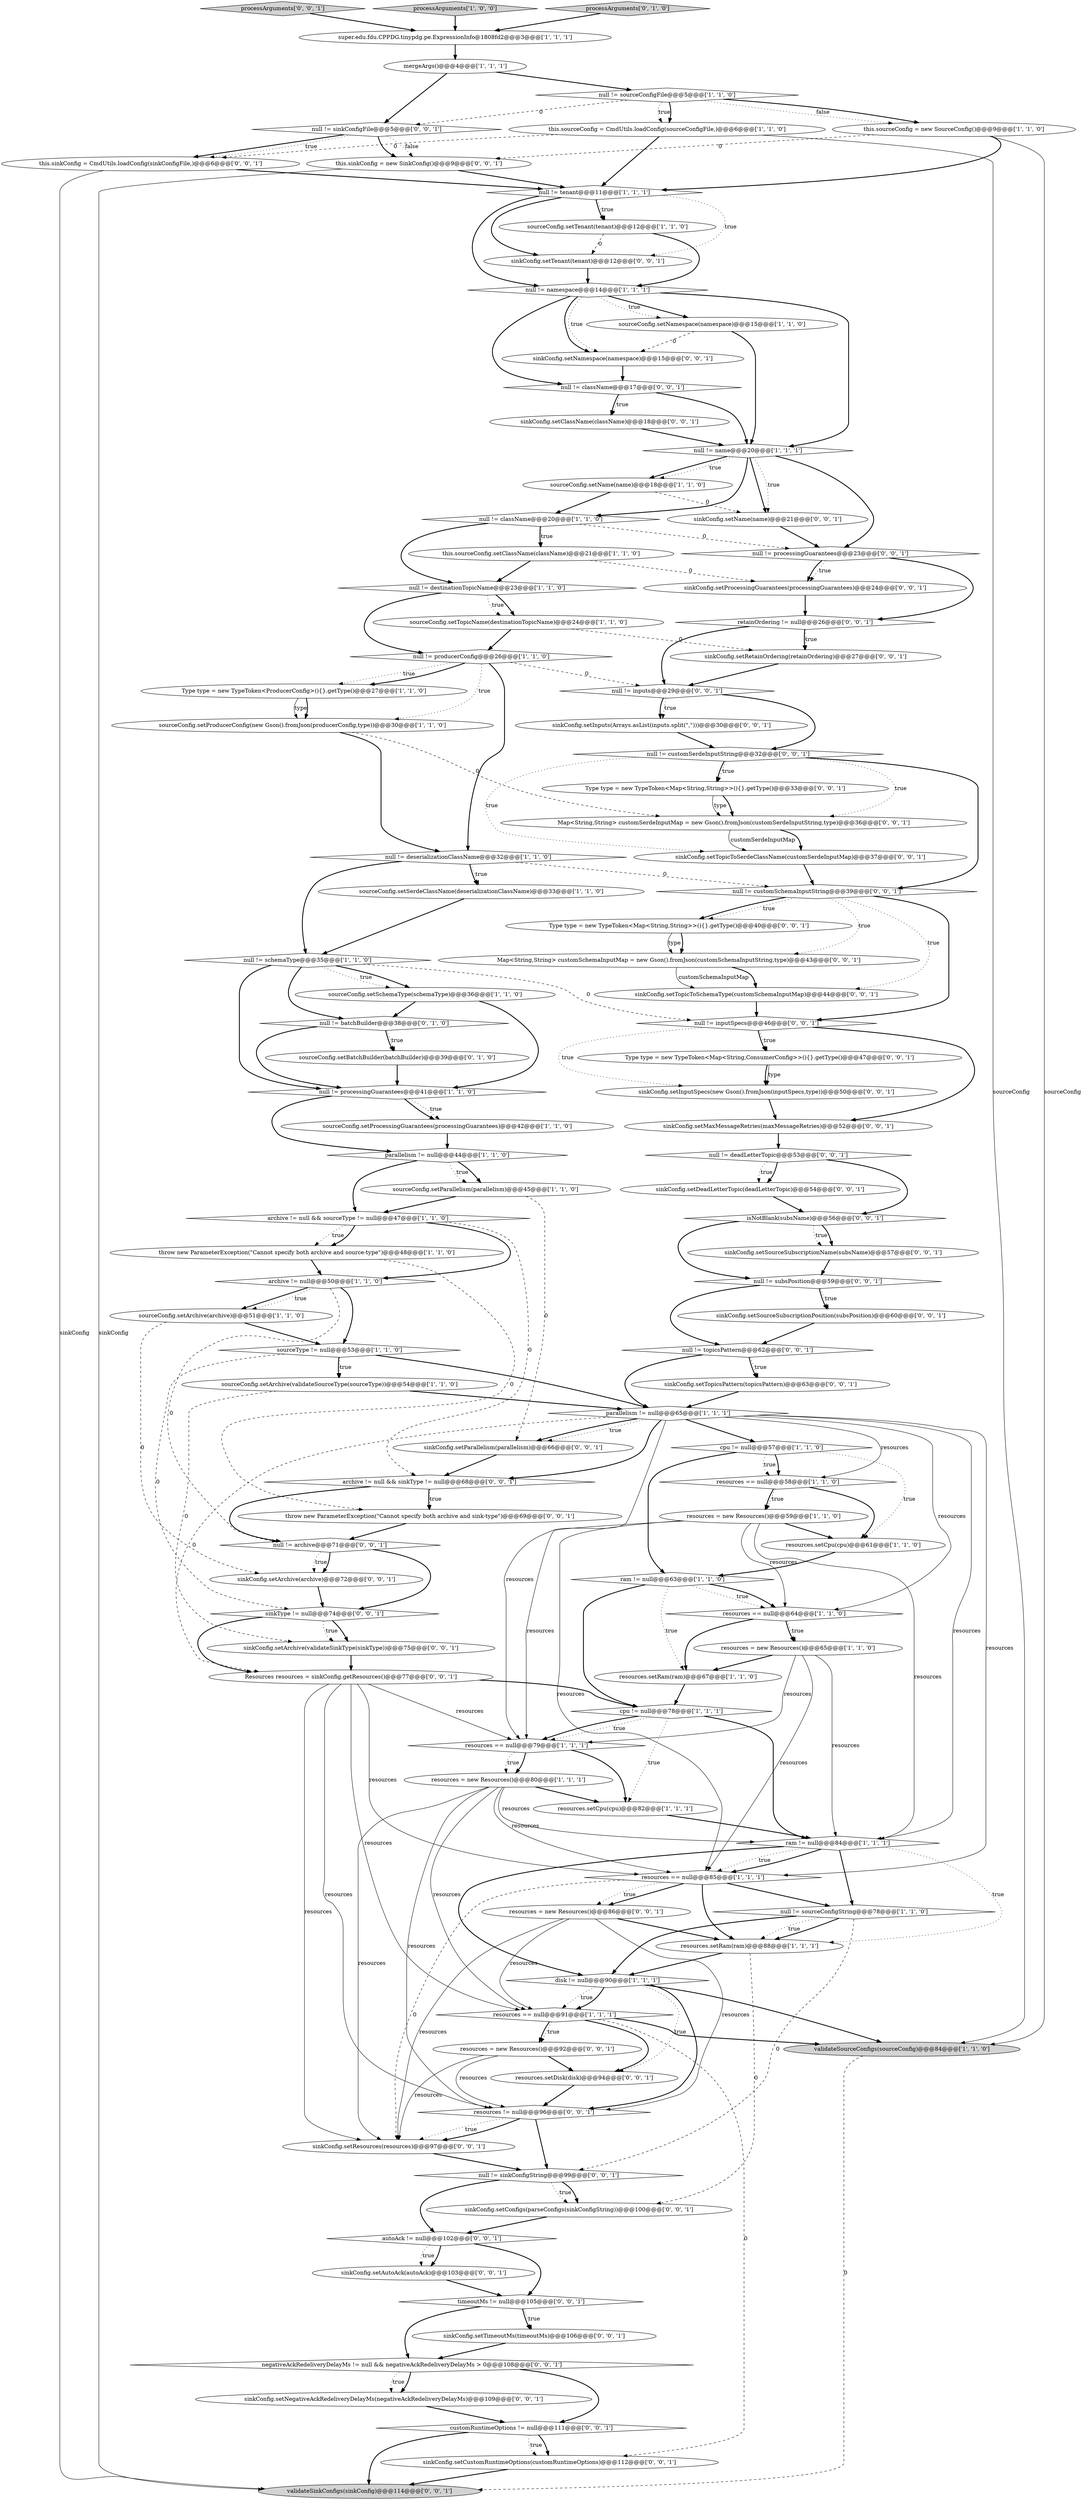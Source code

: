 digraph {
25 [style = filled, label = "sourceType != null@@@53@@@['1', '1', '0']", fillcolor = white, shape = diamond image = "AAA0AAABBB1BBB"];
85 [style = filled, label = "Type type = new TypeToken<Map<String,String>>(){}.getType()@@@40@@@['0', '0', '1']", fillcolor = white, shape = ellipse image = "AAA0AAABBB3BBB"];
62 [style = filled, label = "sinkConfig.setNamespace(namespace)@@@15@@@['0', '0', '1']", fillcolor = white, shape = ellipse image = "AAA0AAABBB3BBB"];
63 [style = filled, label = "resources != null@@@96@@@['0', '0', '1']", fillcolor = white, shape = diamond image = "AAA0AAABBB3BBB"];
76 [style = filled, label = "sinkConfig.setInputSpecs(new Gson().fromJson(inputSpecs,type))@@@50@@@['0', '0', '1']", fillcolor = white, shape = ellipse image = "AAA0AAABBB3BBB"];
61 [style = filled, label = "sinkConfig.setClassName(className)@@@18@@@['0', '0', '1']", fillcolor = white, shape = ellipse image = "AAA0AAABBB3BBB"];
14 [style = filled, label = "this.sourceConfig = new SourceConfig()@@@9@@@['1', '1', '0']", fillcolor = white, shape = ellipse image = "AAA0AAABBB1BBB"];
66 [style = filled, label = "null != sinkConfigFile@@@5@@@['0', '0', '1']", fillcolor = white, shape = diamond image = "AAA0AAABBB3BBB"];
74 [style = filled, label = "null != archive@@@71@@@['0', '0', '1']", fillcolor = white, shape = diamond image = "AAA0AAABBB3BBB"];
13 [style = filled, label = "archive != null && sourceType != null@@@47@@@['1', '1', '0']", fillcolor = white, shape = diamond image = "AAA0AAABBB1BBB"];
94 [style = filled, label = "this.sinkConfig = CmdUtils.loadConfig(sinkConfigFile,)@@@6@@@['0', '0', '1']", fillcolor = white, shape = ellipse image = "AAA0AAABBB3BBB"];
48 [style = filled, label = "this.sourceConfig = CmdUtils.loadConfig(sourceConfigFile,)@@@6@@@['1', '1', '0']", fillcolor = white, shape = ellipse image = "AAA0AAABBB1BBB"];
71 [style = filled, label = "Map<String,String> customSerdeInputMap = new Gson().fromJson(customSerdeInputString,type)@@@36@@@['0', '0', '1']", fillcolor = white, shape = ellipse image = "AAA0AAABBB3BBB"];
112 [style = filled, label = "resources = new Resources()@@@86@@@['0', '0', '1']", fillcolor = white, shape = ellipse image = "AAA0AAABBB3BBB"];
97 [style = filled, label = "sinkConfig.setInputs(Arrays.asList(inputs.split(\",\")))@@@30@@@['0', '0', '1']", fillcolor = white, shape = ellipse image = "AAA0AAABBB3BBB"];
10 [style = filled, label = "null != namespace@@@14@@@['1', '1', '1']", fillcolor = white, shape = diamond image = "AAA0AAABBB1BBB"];
43 [style = filled, label = "resources == null@@@58@@@['1', '1', '0']", fillcolor = white, shape = diamond image = "AAA0AAABBB1BBB"];
70 [style = filled, label = "null != sinkConfigString@@@99@@@['0', '0', '1']", fillcolor = white, shape = diamond image = "AAA0AAABBB3BBB"];
84 [style = filled, label = "sinkConfig.setName(name)@@@21@@@['0', '0', '1']", fillcolor = white, shape = ellipse image = "AAA0AAABBB3BBB"];
30 [style = filled, label = "throw new ParameterException(\"Cannot specify both archive and source-type\")@@@48@@@['1', '1', '0']", fillcolor = white, shape = ellipse image = "AAA0AAABBB1BBB"];
100 [style = filled, label = "sinkConfig.setTenant(tenant)@@@12@@@['0', '0', '1']", fillcolor = white, shape = ellipse image = "AAA0AAABBB3BBB"];
7 [style = filled, label = "null != className@@@20@@@['1', '1', '0']", fillcolor = white, shape = diamond image = "AAA0AAABBB1BBB"];
37 [style = filled, label = "cpu != null@@@78@@@['1', '1', '1']", fillcolor = white, shape = diamond image = "AAA0AAABBB1BBB"];
3 [style = filled, label = "resources = new Resources()@@@59@@@['1', '1', '0']", fillcolor = white, shape = ellipse image = "AAA0AAABBB1BBB"];
111 [style = filled, label = "sinkConfig.setTopicToSchemaType(customSchemaInputMap)@@@44@@@['0', '0', '1']", fillcolor = white, shape = ellipse image = "AAA0AAABBB3BBB"];
47 [style = filled, label = "null != sourceConfigString@@@78@@@['1', '1', '0']", fillcolor = white, shape = diamond image = "AAA0AAABBB1BBB"];
15 [style = filled, label = "sourceConfig.setTopicName(destinationTopicName)@@@24@@@['1', '1', '0']", fillcolor = white, shape = ellipse image = "AAA0AAABBB1BBB"];
103 [style = filled, label = "Type type = new TypeToken<Map<String,ConsumerConfig>>(){}.getType()@@@47@@@['0', '0', '1']", fillcolor = white, shape = ellipse image = "AAA0AAABBB3BBB"];
55 [style = filled, label = "null != batchBuilder@@@38@@@['0', '1', '0']", fillcolor = white, shape = diamond image = "AAA1AAABBB2BBB"];
19 [style = filled, label = "null != tenant@@@11@@@['1', '1', '1']", fillcolor = white, shape = diamond image = "AAA0AAABBB1BBB"];
8 [style = filled, label = "resources.setRam(ram)@@@67@@@['1', '1', '0']", fillcolor = white, shape = ellipse image = "AAA0AAABBB1BBB"];
21 [style = filled, label = "archive != null@@@50@@@['1', '1', '0']", fillcolor = white, shape = diamond image = "AAA0AAABBB1BBB"];
23 [style = filled, label = "resources == null@@@64@@@['1', '1', '0']", fillcolor = white, shape = diamond image = "AAA0AAABBB1BBB"];
45 [style = filled, label = "ram != null@@@84@@@['1', '1', '1']", fillcolor = white, shape = diamond image = "AAA0AAABBB1BBB"];
82 [style = filled, label = "sinkConfig.setArchive(validateSinkType(sinkType))@@@75@@@['0', '0', '1']", fillcolor = white, shape = ellipse image = "AAA0AAABBB3BBB"];
83 [style = filled, label = "null != className@@@17@@@['0', '0', '1']", fillcolor = white, shape = diamond image = "AAA0AAABBB3BBB"];
99 [style = filled, label = "Type type = new TypeToken<Map<String,String>>(){}.getType()@@@33@@@['0', '0', '1']", fillcolor = white, shape = ellipse image = "AAA0AAABBB3BBB"];
59 [style = filled, label = "sinkConfig.setSourceSubscriptionPosition(subsPosition)@@@60@@@['0', '0', '1']", fillcolor = white, shape = ellipse image = "AAA0AAABBB3BBB"];
86 [style = filled, label = "null != customSerdeInputString@@@32@@@['0', '0', '1']", fillcolor = white, shape = diamond image = "AAA0AAABBB3BBB"];
39 [style = filled, label = "this.sourceConfig.setClassName(className)@@@21@@@['1', '1', '0']", fillcolor = white, shape = ellipse image = "AAA0AAABBB1BBB"];
102 [style = filled, label = "processArguments['0', '0', '1']", fillcolor = lightgray, shape = diamond image = "AAA0AAABBB3BBB"];
12 [style = filled, label = "resources == null@@@85@@@['1', '1', '1']", fillcolor = white, shape = diamond image = "AAA0AAABBB1BBB"];
42 [style = filled, label = "sourceConfig.setNamespace(namespace)@@@15@@@['1', '1', '0']", fillcolor = white, shape = ellipse image = "AAA0AAABBB1BBB"];
104 [style = filled, label = "retainOrdering != null@@@26@@@['0', '0', '1']", fillcolor = white, shape = diamond image = "AAA0AAABBB3BBB"];
87 [style = filled, label = "sinkConfig.setConfigs(parseConfigs(sinkConfigString))@@@100@@@['0', '0', '1']", fillcolor = white, shape = ellipse image = "AAA0AAABBB3BBB"];
28 [style = filled, label = "resources.setRam(ram)@@@88@@@['1', '1', '1']", fillcolor = white, shape = ellipse image = "AAA0AAABBB1BBB"];
31 [style = filled, label = "sourceConfig.setName(name)@@@18@@@['1', '1', '0']", fillcolor = white, shape = ellipse image = "AAA0AAABBB1BBB"];
79 [style = filled, label = "archive != null && sinkType != null@@@68@@@['0', '0', '1']", fillcolor = white, shape = diamond image = "AAA0AAABBB3BBB"];
109 [style = filled, label = "sinkConfig.setTimeoutMs(timeoutMs)@@@106@@@['0', '0', '1']", fillcolor = white, shape = ellipse image = "AAA0AAABBB3BBB"];
1 [style = filled, label = "resources == null@@@91@@@['1', '1', '1']", fillcolor = white, shape = diamond image = "AAA0AAABBB1BBB"];
38 [style = filled, label = "resources.setCpu(cpu)@@@82@@@['1', '1', '1']", fillcolor = white, shape = ellipse image = "AAA0AAABBB1BBB"];
44 [style = filled, label = "parallelism != null@@@44@@@['1', '1', '0']", fillcolor = white, shape = diamond image = "AAA0AAABBB1BBB"];
57 [style = filled, label = "negativeAckRedeliveryDelayMs != null && negativeAckRedeliveryDelayMs > 0@@@108@@@['0', '0', '1']", fillcolor = white, shape = diamond image = "AAA0AAABBB3BBB"];
69 [style = filled, label = "null != subsPosition@@@59@@@['0', '0', '1']", fillcolor = white, shape = diamond image = "AAA0AAABBB3BBB"];
110 [style = filled, label = "null != deadLetterTopic@@@53@@@['0', '0', '1']", fillcolor = white, shape = diamond image = "AAA0AAABBB3BBB"];
4 [style = filled, label = "sourceConfig.setArchive(validateSourceType(sourceType))@@@54@@@['1', '1', '0']", fillcolor = white, shape = ellipse image = "AAA0AAABBB1BBB"];
17 [style = filled, label = "sourceConfig.setProcessingGuarantees(processingGuarantees)@@@42@@@['1', '1', '0']", fillcolor = white, shape = ellipse image = "AAA0AAABBB1BBB"];
34 [style = filled, label = "sourceConfig.setProducerConfig(new Gson().fromJson(producerConfig,type))@@@30@@@['1', '1', '0']", fillcolor = white, shape = ellipse image = "AAA0AAABBB1BBB"];
27 [style = filled, label = "resources == null@@@79@@@['1', '1', '1']", fillcolor = white, shape = diamond image = "AAA0AAABBB1BBB"];
98 [style = filled, label = "autoAck != null@@@102@@@['0', '0', '1']", fillcolor = white, shape = diamond image = "AAA0AAABBB3BBB"];
64 [style = filled, label = "sinkConfig.setCustomRuntimeOptions(customRuntimeOptions)@@@112@@@['0', '0', '1']", fillcolor = white, shape = ellipse image = "AAA0AAABBB3BBB"];
32 [style = filled, label = "validateSourceConfigs(sourceConfig)@@@84@@@['1', '1', '0']", fillcolor = lightgray, shape = ellipse image = "AAA0AAABBB1BBB"];
41 [style = filled, label = "mergeArgs()@@@4@@@['1', '1', '1']", fillcolor = white, shape = ellipse image = "AAA0AAABBB1BBB"];
20 [style = filled, label = "resources.setCpu(cpu)@@@61@@@['1', '1', '0']", fillcolor = white, shape = ellipse image = "AAA0AAABBB1BBB"];
54 [style = filled, label = "sourceConfig.setBatchBuilder(batchBuilder)@@@39@@@['0', '1', '0']", fillcolor = white, shape = ellipse image = "AAA1AAABBB2BBB"];
90 [style = filled, label = "sinkConfig.setSourceSubscriptionName(subsName)@@@57@@@['0', '0', '1']", fillcolor = white, shape = ellipse image = "AAA0AAABBB3BBB"];
101 [style = filled, label = "null != customSchemaInputString@@@39@@@['0', '0', '1']", fillcolor = white, shape = diamond image = "AAA0AAABBB3BBB"];
106 [style = filled, label = "sinkType != null@@@74@@@['0', '0', '1']", fillcolor = white, shape = diamond image = "AAA0AAABBB3BBB"];
107 [style = filled, label = "null != inputSpecs@@@46@@@['0', '0', '1']", fillcolor = white, shape = diamond image = "AAA0AAABBB3BBB"];
49 [style = filled, label = "sourceConfig.setSerdeClassName(deserializationClassName)@@@33@@@['1', '1', '0']", fillcolor = white, shape = ellipse image = "AAA0AAABBB1BBB"];
65 [style = filled, label = "Map<String,String> customSchemaInputMap = new Gson().fromJson(customSchemaInputString,type)@@@43@@@['0', '0', '1']", fillcolor = white, shape = ellipse image = "AAA0AAABBB3BBB"];
51 [style = filled, label = "super.edu.fdu.CPPDG.tinypdg.pe.ExpressionInfo@1808fd2@@@3@@@['1', '1', '1']", fillcolor = white, shape = ellipse image = "AAA0AAABBB1BBB"];
67 [style = filled, label = "this.sinkConfig = new SinkConfig()@@@9@@@['0', '0', '1']", fillcolor = white, shape = ellipse image = "AAA0AAABBB3BBB"];
24 [style = filled, label = "Type type = new TypeToken<ProducerConfig>(){}.getType()@@@27@@@['1', '1', '0']", fillcolor = white, shape = ellipse image = "AAA0AAABBB1BBB"];
33 [style = filled, label = "null != destinationTopicName@@@23@@@['1', '1', '0']", fillcolor = white, shape = diamond image = "AAA0AAABBB1BBB"];
91 [style = filled, label = "timeoutMs != null@@@105@@@['0', '0', '1']", fillcolor = white, shape = diamond image = "AAA0AAABBB3BBB"];
6 [style = filled, label = "disk != null@@@90@@@['1', '1', '1']", fillcolor = white, shape = diamond image = "AAA0AAABBB1BBB"];
0 [style = filled, label = "null != sourceConfigFile@@@5@@@['1', '1', '0']", fillcolor = white, shape = diamond image = "AAA0AAABBB1BBB"];
89 [style = filled, label = "null != inputs@@@29@@@['0', '0', '1']", fillcolor = white, shape = diamond image = "AAA0AAABBB3BBB"];
40 [style = filled, label = "null != producerConfig@@@26@@@['1', '1', '0']", fillcolor = white, shape = diamond image = "AAA0AAABBB1BBB"];
75 [style = filled, label = "sinkConfig.setTopicToSerdeClassName(customSerdeInputMap)@@@37@@@['0', '0', '1']", fillcolor = white, shape = ellipse image = "AAA0AAABBB3BBB"];
2 [style = filled, label = "null != name@@@20@@@['1', '1', '1']", fillcolor = white, shape = diamond image = "AAA0AAABBB1BBB"];
95 [style = filled, label = "customRuntimeOptions != null@@@111@@@['0', '0', '1']", fillcolor = white, shape = diamond image = "AAA0AAABBB3BBB"];
80 [style = filled, label = "sinkConfig.setDeadLetterTopic(deadLetterTopic)@@@54@@@['0', '0', '1']", fillcolor = white, shape = ellipse image = "AAA0AAABBB3BBB"];
11 [style = filled, label = "ram != null@@@63@@@['1', '1', '0']", fillcolor = white, shape = diamond image = "AAA0AAABBB1BBB"];
73 [style = filled, label = "resources = new Resources()@@@92@@@['0', '0', '1']", fillcolor = white, shape = ellipse image = "AAA0AAABBB3BBB"];
60 [style = filled, label = "resources.setDisk(disk)@@@94@@@['0', '0', '1']", fillcolor = white, shape = ellipse image = "AAA0AAABBB3BBB"];
46 [style = filled, label = "sourceConfig.setArchive(archive)@@@51@@@['1', '1', '0']", fillcolor = white, shape = ellipse image = "AAA0AAABBB1BBB"];
22 [style = filled, label = "parallelism != null@@@65@@@['1', '1', '1']", fillcolor = white, shape = diamond image = "AAA0AAABBB1BBB"];
26 [style = filled, label = "resources = new Resources()@@@80@@@['1', '1', '1']", fillcolor = white, shape = ellipse image = "AAA0AAABBB1BBB"];
36 [style = filled, label = "sourceConfig.setParallelism(parallelism)@@@45@@@['1', '1', '0']", fillcolor = white, shape = ellipse image = "AAA0AAABBB1BBB"];
108 [style = filled, label = "sinkConfig.setProcessingGuarantees(processingGuarantees)@@@24@@@['0', '0', '1']", fillcolor = white, shape = ellipse image = "AAA0AAABBB3BBB"];
68 [style = filled, label = "isNotBlank(subsName)@@@56@@@['0', '0', '1']", fillcolor = white, shape = diamond image = "AAA0AAABBB3BBB"];
29 [style = filled, label = "null != processingGuarantees@@@41@@@['1', '1', '0']", fillcolor = white, shape = diamond image = "AAA0AAABBB1BBB"];
50 [style = filled, label = "null != schemaType@@@35@@@['1', '1', '0']", fillcolor = white, shape = diamond image = "AAA0AAABBB1BBB"];
88 [style = filled, label = "sinkConfig.setResources(resources)@@@97@@@['0', '0', '1']", fillcolor = white, shape = ellipse image = "AAA0AAABBB3BBB"];
72 [style = filled, label = "sinkConfig.setTopicsPattern(topicsPattern)@@@63@@@['0', '0', '1']", fillcolor = white, shape = ellipse image = "AAA0AAABBB3BBB"];
5 [style = filled, label = "processArguments['1', '0', '0']", fillcolor = lightgray, shape = diamond image = "AAA0AAABBB1BBB"];
96 [style = filled, label = "sinkConfig.setRetainOrdering(retainOrdering)@@@27@@@['0', '0', '1']", fillcolor = white, shape = ellipse image = "AAA0AAABBB3BBB"];
56 [style = filled, label = "null != topicsPattern@@@62@@@['0', '0', '1']", fillcolor = white, shape = diamond image = "AAA0AAABBB3BBB"];
52 [style = filled, label = "cpu != null@@@57@@@['1', '1', '0']", fillcolor = white, shape = diamond image = "AAA0AAABBB1BBB"];
81 [style = filled, label = "throw new ParameterException(\"Cannot specify both archive and sink-type\")@@@69@@@['0', '0', '1']", fillcolor = white, shape = ellipse image = "AAA0AAABBB3BBB"];
113 [style = filled, label = "sinkConfig.setParallelism(parallelism)@@@66@@@['0', '0', '1']", fillcolor = white, shape = ellipse image = "AAA0AAABBB3BBB"];
9 [style = filled, label = "resources = new Resources()@@@65@@@['1', '1', '0']", fillcolor = white, shape = ellipse image = "AAA0AAABBB1BBB"];
16 [style = filled, label = "sourceConfig.setSchemaType(schemaType)@@@36@@@['1', '1', '0']", fillcolor = white, shape = ellipse image = "AAA0AAABBB1BBB"];
105 [style = filled, label = "sinkConfig.setArchive(archive)@@@72@@@['0', '0', '1']", fillcolor = white, shape = ellipse image = "AAA0AAABBB3BBB"];
18 [style = filled, label = "sourceConfig.setTenant(tenant)@@@12@@@['1', '1', '0']", fillcolor = white, shape = ellipse image = "AAA0AAABBB1BBB"];
93 [style = filled, label = "sinkConfig.setNegativeAckRedeliveryDelayMs(negativeAckRedeliveryDelayMs)@@@109@@@['0', '0', '1']", fillcolor = white, shape = ellipse image = "AAA0AAABBB3BBB"];
92 [style = filled, label = "Resources resources = sinkConfig.getResources()@@@77@@@['0', '0', '1']", fillcolor = white, shape = ellipse image = "AAA0AAABBB3BBB"];
78 [style = filled, label = "sinkConfig.setAutoAck(autoAck)@@@103@@@['0', '0', '1']", fillcolor = white, shape = ellipse image = "AAA0AAABBB3BBB"];
114 [style = filled, label = "sinkConfig.setMaxMessageRetries(maxMessageRetries)@@@52@@@['0', '0', '1']", fillcolor = white, shape = ellipse image = "AAA0AAABBB3BBB"];
77 [style = filled, label = "null != processingGuarantees@@@23@@@['0', '0', '1']", fillcolor = white, shape = diamond image = "AAA0AAABBB3BBB"];
58 [style = filled, label = "validateSinkConfigs(sinkConfig)@@@114@@@['0', '0', '1']", fillcolor = lightgray, shape = ellipse image = "AAA0AAABBB3BBB"];
35 [style = filled, label = "null != deserializationClassName@@@32@@@['1', '1', '0']", fillcolor = white, shape = diamond image = "AAA0AAABBB1BBB"];
53 [style = filled, label = "processArguments['0', '1', '0']", fillcolor = lightgray, shape = diamond image = "AAA0AAABBB2BBB"];
59->56 [style = bold, label=""];
11->23 [style = dotted, label="true"];
23->9 [style = bold, label=""];
102->51 [style = bold, label=""];
101->65 [style = dotted, label="true"];
12->28 [style = bold, label=""];
26->38 [style = bold, label=""];
62->83 [style = bold, label=""];
30->21 [style = bold, label=""];
71->75 [style = bold, label=""];
56->72 [style = dotted, label="true"];
89->97 [style = bold, label=""];
44->36 [style = dotted, label="true"];
22->27 [style = solid, label="resources"];
66->67 [style = bold, label=""];
2->84 [style = bold, label=""];
85->65 [style = bold, label=""];
69->56 [style = bold, label=""];
43->3 [style = bold, label=""];
4->22 [style = bold, label=""];
14->19 [style = bold, label=""];
30->81 [style = dashed, label="0"];
21->46 [style = bold, label=""];
98->78 [style = bold, label=""];
21->74 [style = dashed, label="0"];
106->82 [style = bold, label=""];
86->75 [style = dotted, label="true"];
24->34 [style = solid, label="type"];
26->45 [style = solid, label="resources"];
40->24 [style = dotted, label="true"];
12->88 [style = dashed, label="0"];
39->108 [style = dashed, label="0"];
57->93 [style = bold, label=""];
21->25 [style = bold, label=""];
40->34 [style = dotted, label="true"];
26->12 [style = solid, label="resources"];
28->6 [style = bold, label=""];
32->58 [style = dashed, label="0"];
66->94 [style = bold, label=""];
42->2 [style = bold, label=""];
6->32 [style = bold, label=""];
1->73 [style = bold, label=""];
55->29 [style = bold, label=""];
47->28 [style = dotted, label="true"];
112->1 [style = solid, label="resources"];
60->63 [style = bold, label=""];
29->17 [style = bold, label=""];
11->23 [style = bold, label=""];
112->28 [style = bold, label=""];
104->89 [style = bold, label=""];
64->58 [style = bold, label=""];
2->84 [style = dotted, label="true"];
2->31 [style = bold, label=""];
0->48 [style = dotted, label="true"];
50->16 [style = dotted, label="true"];
88->70 [style = bold, label=""];
18->100 [style = dashed, label="0"];
50->16 [style = bold, label=""];
52->43 [style = bold, label=""];
78->91 [style = bold, label=""];
26->1 [style = solid, label="resources"];
1->60 [style = bold, label=""];
22->92 [style = dashed, label="0"];
94->19 [style = bold, label=""];
22->113 [style = bold, label=""];
40->35 [style = bold, label=""];
73->60 [style = bold, label=""];
35->50 [style = bold, label=""];
91->57 [style = bold, label=""];
76->114 [style = bold, label=""];
13->30 [style = dotted, label="true"];
92->27 [style = solid, label="resources"];
107->114 [style = bold, label=""];
45->12 [style = bold, label=""];
19->18 [style = dotted, label="true"];
22->12 [style = solid, label="resources"];
99->71 [style = bold, label=""];
19->100 [style = bold, label=""];
1->73 [style = dotted, label="true"];
89->86 [style = bold, label=""];
39->33 [style = bold, label=""];
77->104 [style = bold, label=""];
46->25 [style = bold, label=""];
87->98 [style = bold, label=""];
33->15 [style = dotted, label="true"];
21->46 [style = dotted, label="true"];
69->59 [style = dotted, label="true"];
14->32 [style = solid, label="sourceConfig"];
110->80 [style = dotted, label="true"];
6->63 [style = bold, label=""];
13->21 [style = bold, label=""];
66->94 [style = dotted, label="true"];
56->22 [style = bold, label=""];
79->74 [style = bold, label=""];
92->88 [style = solid, label="resources"];
8->37 [style = bold, label=""];
10->83 [style = bold, label=""];
10->42 [style = bold, label=""];
57->95 [style = bold, label=""];
10->62 [style = dotted, label="true"];
12->47 [style = bold, label=""];
50->107 [style = dashed, label="0"];
101->111 [style = dotted, label="true"];
3->45 [style = solid, label="resources"];
50->55 [style = bold, label=""];
79->81 [style = bold, label=""];
74->106 [style = bold, label=""];
101->85 [style = bold, label=""];
70->98 [style = bold, label=""];
5->51 [style = bold, label=""];
19->100 [style = dotted, label="true"];
53->51 [style = bold, label=""];
22->79 [style = bold, label=""];
2->77 [style = bold, label=""];
22->113 [style = dotted, label="true"];
41->66 [style = bold, label=""];
69->59 [style = bold, label=""];
47->28 [style = bold, label=""];
97->86 [style = bold, label=""];
111->107 [style = bold, label=""];
110->80 [style = bold, label=""];
45->6 [style = bold, label=""];
10->42 [style = dotted, label="true"];
52->43 [style = dotted, label="true"];
95->64 [style = bold, label=""];
7->39 [style = bold, label=""];
27->26 [style = bold, label=""];
6->60 [style = dotted, label="true"];
45->12 [style = dotted, label="true"];
83->2 [style = bold, label=""];
0->66 [style = dashed, label="0"];
37->45 [style = bold, label=""];
110->68 [style = bold, label=""];
37->27 [style = dotted, label="true"];
35->49 [style = dotted, label="true"];
43->3 [style = dotted, label="true"];
112->88 [style = solid, label="resources"];
43->20 [style = bold, label=""];
11->37 [style = bold, label=""];
34->35 [style = bold, label=""];
94->58 [style = solid, label="sinkConfig"];
63->88 [style = bold, label=""];
0->14 [style = bold, label=""];
99->71 [style = solid, label="type"];
68->90 [style = dotted, label="true"];
71->75 [style = solid, label="customSerdeInputMap"];
19->18 [style = bold, label=""];
61->2 [style = bold, label=""];
104->96 [style = bold, label=""];
95->64 [style = dotted, label="true"];
100->10 [style = bold, label=""];
106->92 [style = bold, label=""];
101->107 [style = bold, label=""];
46->105 [style = dashed, label="0"];
1->32 [style = bold, label=""];
92->63 [style = solid, label="resources"];
20->11 [style = bold, label=""];
38->45 [style = bold, label=""];
25->4 [style = dotted, label="true"];
93->95 [style = bold, label=""];
28->87 [style = dashed, label="0"];
7->33 [style = bold, label=""];
68->69 [style = bold, label=""];
31->84 [style = dashed, label="0"];
52->20 [style = dotted, label="true"];
2->7 [style = bold, label=""];
86->71 [style = dotted, label="true"];
15->40 [style = bold, label=""];
27->38 [style = bold, label=""];
103->76 [style = bold, label=""];
47->6 [style = bold, label=""];
107->103 [style = bold, label=""];
80->68 [style = bold, label=""];
12->112 [style = bold, label=""];
63->70 [style = bold, label=""];
96->89 [style = bold, label=""];
65->111 [style = bold, label=""];
113->79 [style = bold, label=""];
0->48 [style = bold, label=""];
41->0 [style = bold, label=""];
6->1 [style = dotted, label="true"];
22->43 [style = solid, label="resources"];
3->27 [style = solid, label="resources"];
68->90 [style = bold, label=""];
57->93 [style = dotted, label="true"];
3->23 [style = solid, label="resources"];
27->26 [style = dotted, label="true"];
55->54 [style = dotted, label="true"];
23->9 [style = dotted, label="true"];
22->23 [style = solid, label="resources"];
13->79 [style = dashed, label="0"];
66->67 [style = dotted, label="false"];
4->82 [style = dashed, label="0"];
33->40 [style = bold, label=""];
81->74 [style = bold, label=""];
91->109 [style = bold, label=""];
16->29 [style = bold, label=""];
92->12 [style = solid, label="resources"];
37->38 [style = dotted, label="true"];
63->88 [style = dotted, label="true"];
77->108 [style = dotted, label="true"];
50->29 [style = bold, label=""];
2->31 [style = dotted, label="true"];
85->65 [style = solid, label="type"];
17->44 [style = bold, label=""];
112->63 [style = solid, label="resources"];
7->77 [style = dashed, label="0"];
33->15 [style = bold, label=""];
98->78 [style = dotted, label="true"];
26->88 [style = solid, label="resources"];
1->64 [style = dashed, label="0"];
92->37 [style = bold, label=""];
48->32 [style = solid, label="sourceConfig"];
51->41 [style = bold, label=""];
109->57 [style = bold, label=""];
82->92 [style = bold, label=""];
79->81 [style = dotted, label="true"];
7->39 [style = dotted, label="true"];
84->77 [style = bold, label=""];
65->111 [style = solid, label="customSchemaInputMap"];
77->108 [style = bold, label=""];
86->99 [style = bold, label=""];
83->61 [style = dotted, label="true"];
74->105 [style = dotted, label="true"];
40->24 [style = bold, label=""];
6->1 [style = bold, label=""];
70->87 [style = dotted, label="true"];
104->96 [style = dotted, label="true"];
75->101 [style = bold, label=""];
89->97 [style = dotted, label="true"];
70->87 [style = bold, label=""];
10->62 [style = bold, label=""];
40->89 [style = dashed, label="0"];
52->11 [style = bold, label=""];
44->13 [style = bold, label=""];
9->45 [style = solid, label="resources"];
16->55 [style = bold, label=""];
19->10 [style = bold, label=""];
3->12 [style = solid, label="resources"];
10->2 [style = bold, label=""];
24->34 [style = bold, label=""];
13->30 [style = bold, label=""];
29->17 [style = dotted, label="true"];
95->58 [style = bold, label=""];
67->19 [style = bold, label=""];
108->104 [style = bold, label=""];
91->109 [style = dotted, label="true"];
103->76 [style = solid, label="type"];
35->101 [style = dashed, label="0"];
48->19 [style = bold, label=""];
73->88 [style = solid, label="resources"];
37->27 [style = bold, label=""];
98->91 [style = bold, label=""];
22->45 [style = solid, label="resources"];
107->103 [style = dotted, label="true"];
106->82 [style = dotted, label="true"];
47->70 [style = dashed, label="0"];
22->52 [style = bold, label=""];
9->27 [style = solid, label="resources"];
45->47 [style = bold, label=""];
107->76 [style = dotted, label="true"];
105->106 [style = bold, label=""];
14->67 [style = dashed, label="0"];
73->63 [style = solid, label="resources"];
45->28 [style = dotted, label="true"];
67->58 [style = solid, label="sinkConfig"];
56->72 [style = bold, label=""];
3->20 [style = bold, label=""];
12->112 [style = dotted, label="true"];
86->101 [style = bold, label=""];
90->69 [style = bold, label=""];
86->99 [style = dotted, label="true"];
83->61 [style = bold, label=""];
92->1 [style = solid, label="resources"];
11->8 [style = dotted, label="true"];
25->4 [style = bold, label=""];
36->13 [style = bold, label=""];
23->8 [style = bold, label=""];
18->10 [style = bold, label=""];
34->71 [style = dashed, label="0"];
9->12 [style = solid, label="resources"];
74->105 [style = bold, label=""];
35->49 [style = bold, label=""];
72->22 [style = bold, label=""];
25->106 [style = dashed, label="0"];
9->8 [style = bold, label=""];
44->36 [style = bold, label=""];
29->44 [style = bold, label=""];
114->110 [style = bold, label=""];
101->85 [style = dotted, label="true"];
26->63 [style = solid, label="resources"];
48->94 [style = dashed, label="0"];
25->22 [style = bold, label=""];
42->62 [style = dashed, label="0"];
15->96 [style = dashed, label="0"];
36->113 [style = dashed, label="0"];
49->50 [style = bold, label=""];
31->7 [style = bold, label=""];
55->54 [style = bold, label=""];
54->29 [style = bold, label=""];
0->14 [style = dotted, label="false"];
}
